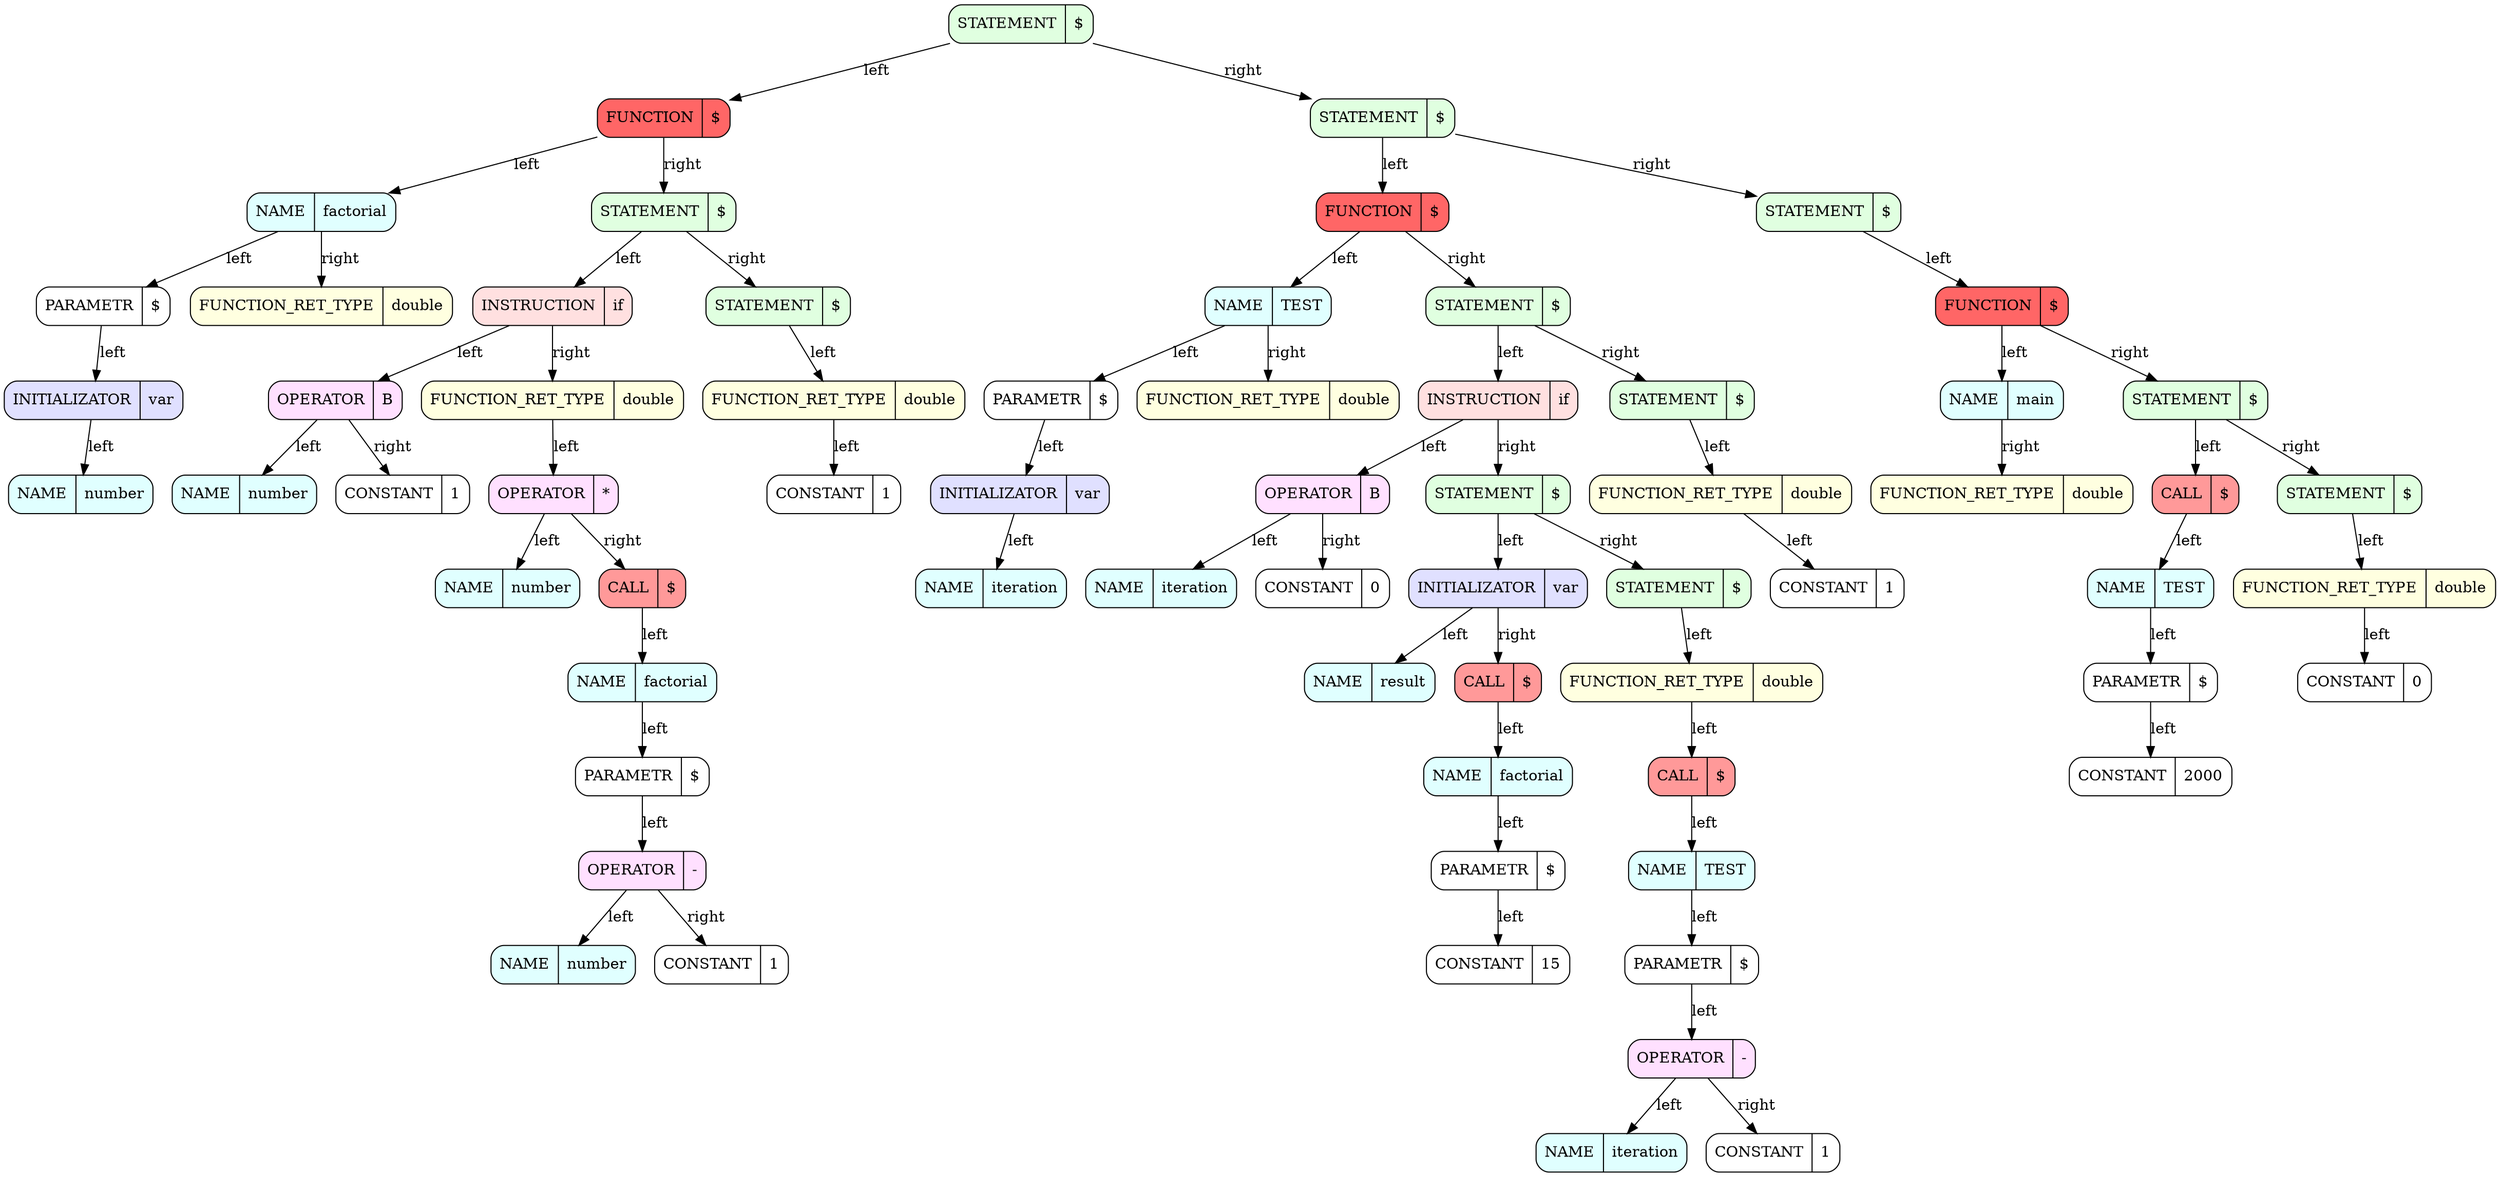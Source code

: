 ########################################################### SetDot
digraph 
{
rankdir = TB # RANKDIR
		node_0x622000000100 [style = filled, fillcolor = "#E0FFE0", shape = Mrecord label =  "STATEMENT | {$}"]
		node_0x622000000138 [style = filled, fillcolor = "#FF6666", shape = Mrecord label =  "FUNCTION | {$}"]
		node_0x622000000170 [style = filled, fillcolor = "#E0FFFF", shape = Mrecord label =  "NAME | {factorial}"]
		node_0x6220000001a8 [style = filled, fillcolor = "#FFFFFF", shape = Mrecord label =  "PARAMETR | {$}"]
		node_0x6220000001e0 [style = filled, fillcolor = "#E0E0FF", shape = Mrecord label =  "INITIALIZATOR | {var}"]
		node_0x622000000218 [style = filled, fillcolor = "#E0FFFF", shape = Mrecord label =  "NAME | {number}"]
		node_0x6220000001e0 -> node_0x622000000218 [label = "left"]
		node_0x6220000001a8 -> node_0x6220000001e0 [label = "left"]
		node_0x622000000170 -> node_0x6220000001a8 [label = "left"]
		node_0x622000000250 [style = filled, fillcolor = "#FFFFE0", shape = Mrecord label =  "FUNCTION_RET_TYPE | {double}"]
		node_0x622000000170 -> node_0x622000000250 [label = "right"]
		node_0x622000000138 -> node_0x622000000170 [label = "left"]
		node_0x622000000288 [style = filled, fillcolor = "#E0FFE0", shape = Mrecord label =  "STATEMENT | {$}"]
		node_0x6220000002c0 [style = filled, fillcolor = "#FFE0E0", shape = Mrecord label =  "INSTRUCTION | {if}"]
		node_0x6220000002f8 [style = filled, fillcolor = "#FFE0FF", shape = Mrecord label =  "OPERATOR | {B}"]
		node_0x622000000330 [style = filled, fillcolor = "#E0FFFF", shape = Mrecord label =  "NAME | {number}"]
		node_0x6220000002f8 -> node_0x622000000330 [label = "left"]
		node_0x622000000368 [style = filled, fillcolor = "#FFFFFF", shape = Mrecord label =  "CONSTANT | {1}"]
		node_0x6220000002f8 -> node_0x622000000368 [label = "right"]
		node_0x6220000002c0 -> node_0x6220000002f8 [label = "left"]
		node_0x6220000003a0 [style = filled, fillcolor = "#FFFFE0", shape = Mrecord label =  "FUNCTION_RET_TYPE | {double}"]
		node_0x6220000003d8 [style = filled, fillcolor = "#FFE0FF", shape = Mrecord label =  "OPERATOR | {*}"]
		node_0x622000000410 [style = filled, fillcolor = "#E0FFFF", shape = Mrecord label =  "NAME | {number}"]
		node_0x6220000003d8 -> node_0x622000000410 [label = "left"]
		node_0x622000000448 [style = filled, fillcolor = "#FF9999", shape = Mrecord label =  "CALL | {$}"]
		node_0x622000000480 [style = filled, fillcolor = "#E0FFFF", shape = Mrecord label =  "NAME | {factorial}"]
		node_0x6220000004b8 [style = filled, fillcolor = "#FFFFFF", shape = Mrecord label =  "PARAMETR | {$}"]
		node_0x6220000004f0 [style = filled, fillcolor = "#FFE0FF", shape = Mrecord label =  "OPERATOR | {-}"]
		node_0x622000000528 [style = filled, fillcolor = "#E0FFFF", shape = Mrecord label =  "NAME | {number}"]
		node_0x6220000004f0 -> node_0x622000000528 [label = "left"]
		node_0x622000000560 [style = filled, fillcolor = "#FFFFFF", shape = Mrecord label =  "CONSTANT | {1}"]
		node_0x6220000004f0 -> node_0x622000000560 [label = "right"]
		node_0x6220000004b8 -> node_0x6220000004f0 [label = "left"]
		node_0x622000000480 -> node_0x6220000004b8 [label = "left"]
		node_0x622000000448 -> node_0x622000000480 [label = "left"]
		node_0x6220000003d8 -> node_0x622000000448 [label = "right"]
		node_0x6220000003a0 -> node_0x6220000003d8 [label = "left"]
		node_0x6220000002c0 -> node_0x6220000003a0 [label = "right"]
		node_0x622000000288 -> node_0x6220000002c0 [label = "left"]
		node_0x622000000598 [style = filled, fillcolor = "#E0FFE0", shape = Mrecord label =  "STATEMENT | {$}"]
		node_0x6220000005d0 [style = filled, fillcolor = "#FFFFE0", shape = Mrecord label =  "FUNCTION_RET_TYPE | {double}"]
		node_0x622000000608 [style = filled, fillcolor = "#FFFFFF", shape = Mrecord label =  "CONSTANT | {1}"]
		node_0x6220000005d0 -> node_0x622000000608 [label = "left"]
		node_0x622000000598 -> node_0x6220000005d0 [label = "left"]
		node_0x622000000288 -> node_0x622000000598 [label = "right"]
		node_0x622000000138 -> node_0x622000000288 [label = "right"]
		node_0x622000000100 -> node_0x622000000138 [label = "left"]
		node_0x622000000640 [style = filled, fillcolor = "#E0FFE0", shape = Mrecord label =  "STATEMENT | {$}"]
		node_0x622000000678 [style = filled, fillcolor = "#FF6666", shape = Mrecord label =  "FUNCTION | {$}"]
		node_0x6220000006b0 [style = filled, fillcolor = "#E0FFFF", shape = Mrecord label =  "NAME | {TEST}"]
		node_0x6220000006e8 [style = filled, fillcolor = "#FFFFFF", shape = Mrecord label =  "PARAMETR | {$}"]
		node_0x622000000720 [style = filled, fillcolor = "#E0E0FF", shape = Mrecord label =  "INITIALIZATOR | {var}"]
		node_0x622000000758 [style = filled, fillcolor = "#E0FFFF", shape = Mrecord label =  "NAME | {iteration}"]
		node_0x622000000720 -> node_0x622000000758 [label = "left"]
		node_0x6220000006e8 -> node_0x622000000720 [label = "left"]
		node_0x6220000006b0 -> node_0x6220000006e8 [label = "left"]
		node_0x622000000790 [style = filled, fillcolor = "#FFFFE0", shape = Mrecord label =  "FUNCTION_RET_TYPE | {double}"]
		node_0x6220000006b0 -> node_0x622000000790 [label = "right"]
		node_0x622000000678 -> node_0x6220000006b0 [label = "left"]
		node_0x6220000007c8 [style = filled, fillcolor = "#E0FFE0", shape = Mrecord label =  "STATEMENT | {$}"]
		node_0x622000000800 [style = filled, fillcolor = "#FFE0E0", shape = Mrecord label =  "INSTRUCTION | {if}"]
		node_0x622000000838 [style = filled, fillcolor = "#FFE0FF", shape = Mrecord label =  "OPERATOR | {B}"]
		node_0x622000000870 [style = filled, fillcolor = "#E0FFFF", shape = Mrecord label =  "NAME | {iteration}"]
		node_0x622000000838 -> node_0x622000000870 [label = "left"]
		node_0x6220000008a8 [style = filled, fillcolor = "#FFFFFF", shape = Mrecord label =  "CONSTANT | {0}"]
		node_0x622000000838 -> node_0x6220000008a8 [label = "right"]
		node_0x622000000800 -> node_0x622000000838 [label = "left"]
		node_0x6220000008e0 [style = filled, fillcolor = "#E0FFE0", shape = Mrecord label =  "STATEMENT | {$}"]
		node_0x622000000918 [style = filled, fillcolor = "#E0E0FF", shape = Mrecord label =  "INITIALIZATOR | {var}"]
		node_0x622000000950 [style = filled, fillcolor = "#E0FFFF", shape = Mrecord label =  "NAME | {result}"]
		node_0x622000000918 -> node_0x622000000950 [label = "left"]
		node_0x622000000988 [style = filled, fillcolor = "#FF9999", shape = Mrecord label =  "CALL | {$}"]
		node_0x6220000009c0 [style = filled, fillcolor = "#E0FFFF", shape = Mrecord label =  "NAME | {factorial}"]
		node_0x6220000009f8 [style = filled, fillcolor = "#FFFFFF", shape = Mrecord label =  "PARAMETR | {$}"]
		node_0x622000000a30 [style = filled, fillcolor = "#FFFFFF", shape = Mrecord label =  "CONSTANT | {15}"]
		node_0x6220000009f8 -> node_0x622000000a30 [label = "left"]
		node_0x6220000009c0 -> node_0x6220000009f8 [label = "left"]
		node_0x622000000988 -> node_0x6220000009c0 [label = "left"]
		node_0x622000000918 -> node_0x622000000988 [label = "right"]
		node_0x6220000008e0 -> node_0x622000000918 [label = "left"]
		node_0x622000000a68 [style = filled, fillcolor = "#E0FFE0", shape = Mrecord label =  "STATEMENT | {$}"]
		node_0x622000000aa0 [style = filled, fillcolor = "#FFFFE0", shape = Mrecord label =  "FUNCTION_RET_TYPE | {double}"]
		node_0x622000000ad8 [style = filled, fillcolor = "#FF9999", shape = Mrecord label =  "CALL | {$}"]
		node_0x622000000b10 [style = filled, fillcolor = "#E0FFFF", shape = Mrecord label =  "NAME | {TEST}"]
		node_0x622000000b48 [style = filled, fillcolor = "#FFFFFF", shape = Mrecord label =  "PARAMETR | {$}"]
		node_0x622000000b80 [style = filled, fillcolor = "#FFE0FF", shape = Mrecord label =  "OPERATOR | {-}"]
		node_0x622000000bb8 [style = filled, fillcolor = "#E0FFFF", shape = Mrecord label =  "NAME | {iteration}"]
		node_0x622000000b80 -> node_0x622000000bb8 [label = "left"]
		node_0x622000000bf0 [style = filled, fillcolor = "#FFFFFF", shape = Mrecord label =  "CONSTANT | {1}"]
		node_0x622000000b80 -> node_0x622000000bf0 [label = "right"]
		node_0x622000000b48 -> node_0x622000000b80 [label = "left"]
		node_0x622000000b10 -> node_0x622000000b48 [label = "left"]
		node_0x622000000ad8 -> node_0x622000000b10 [label = "left"]
		node_0x622000000aa0 -> node_0x622000000ad8 [label = "left"]
		node_0x622000000a68 -> node_0x622000000aa0 [label = "left"]
		node_0x6220000008e0 -> node_0x622000000a68 [label = "right"]
		node_0x622000000800 -> node_0x6220000008e0 [label = "right"]
		node_0x6220000007c8 -> node_0x622000000800 [label = "left"]
		node_0x622000000c28 [style = filled, fillcolor = "#E0FFE0", shape = Mrecord label =  "STATEMENT | {$}"]
		node_0x622000000c60 [style = filled, fillcolor = "#FFFFE0", shape = Mrecord label =  "FUNCTION_RET_TYPE | {double}"]
		node_0x622000000c98 [style = filled, fillcolor = "#FFFFFF", shape = Mrecord label =  "CONSTANT | {1}"]
		node_0x622000000c60 -> node_0x622000000c98 [label = "left"]
		node_0x622000000c28 -> node_0x622000000c60 [label = "left"]
		node_0x6220000007c8 -> node_0x622000000c28 [label = "right"]
		node_0x622000000678 -> node_0x6220000007c8 [label = "right"]
		node_0x622000000640 -> node_0x622000000678 [label = "left"]
		node_0x622000000cd0 [style = filled, fillcolor = "#E0FFE0", shape = Mrecord label =  "STATEMENT | {$}"]
		node_0x622000000d08 [style = filled, fillcolor = "#FF6666", shape = Mrecord label =  "FUNCTION | {$}"]
		node_0x622000000d40 [style = filled, fillcolor = "#E0FFFF", shape = Mrecord label =  "NAME | {main}"]
		node_0x622000000d78 [style = filled, fillcolor = "#FFFFE0", shape = Mrecord label =  "FUNCTION_RET_TYPE | {double}"]
		node_0x622000000d40 -> node_0x622000000d78 [label = "right"]
		node_0x622000000d08 -> node_0x622000000d40 [label = "left"]
		node_0x622000000db0 [style = filled, fillcolor = "#E0FFE0", shape = Mrecord label =  "STATEMENT | {$}"]
		node_0x622000000de8 [style = filled, fillcolor = "#FF9999", shape = Mrecord label =  "CALL | {$}"]
		node_0x622000000e20 [style = filled, fillcolor = "#E0FFFF", shape = Mrecord label =  "NAME | {TEST}"]
		node_0x622000000e58 [style = filled, fillcolor = "#FFFFFF", shape = Mrecord label =  "PARAMETR | {$}"]
		node_0x622000000e90 [style = filled, fillcolor = "#FFFFFF", shape = Mrecord label =  "CONSTANT | {2000}"]
		node_0x622000000e58 -> node_0x622000000e90 [label = "left"]
		node_0x622000000e20 -> node_0x622000000e58 [label = "left"]
		node_0x622000000de8 -> node_0x622000000e20 [label = "left"]
		node_0x622000000db0 -> node_0x622000000de8 [label = "left"]
		node_0x622000000ec8 [style = filled, fillcolor = "#E0FFE0", shape = Mrecord label =  "STATEMENT | {$}"]
		node_0x622000000f00 [style = filled, fillcolor = "#FFFFE0", shape = Mrecord label =  "FUNCTION_RET_TYPE | {double}"]
		node_0x622000000f38 [style = filled, fillcolor = "#FFFFFF", shape = Mrecord label =  "CONSTANT | {0}"]
		node_0x622000000f00 -> node_0x622000000f38 [label = "left"]
		node_0x622000000ec8 -> node_0x622000000f00 [label = "left"]
		node_0x622000000db0 -> node_0x622000000ec8 [label = "right"]
		node_0x622000000d08 -> node_0x622000000db0 [label = "right"]
		node_0x622000000cd0 -> node_0x622000000d08 [label = "left"]
		node_0x622000000640 -> node_0x622000000cd0 [label = "right"]
		node_0x622000000100 -> node_0x622000000640 [label = "right"]
########################################################### SetEndDot

}